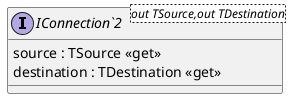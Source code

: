 @startuml
interface "IConnection`2"<out TSource,out TDestination> {
    source : TSource <<get>>
    destination : TDestination <<get>>
}
@enduml
